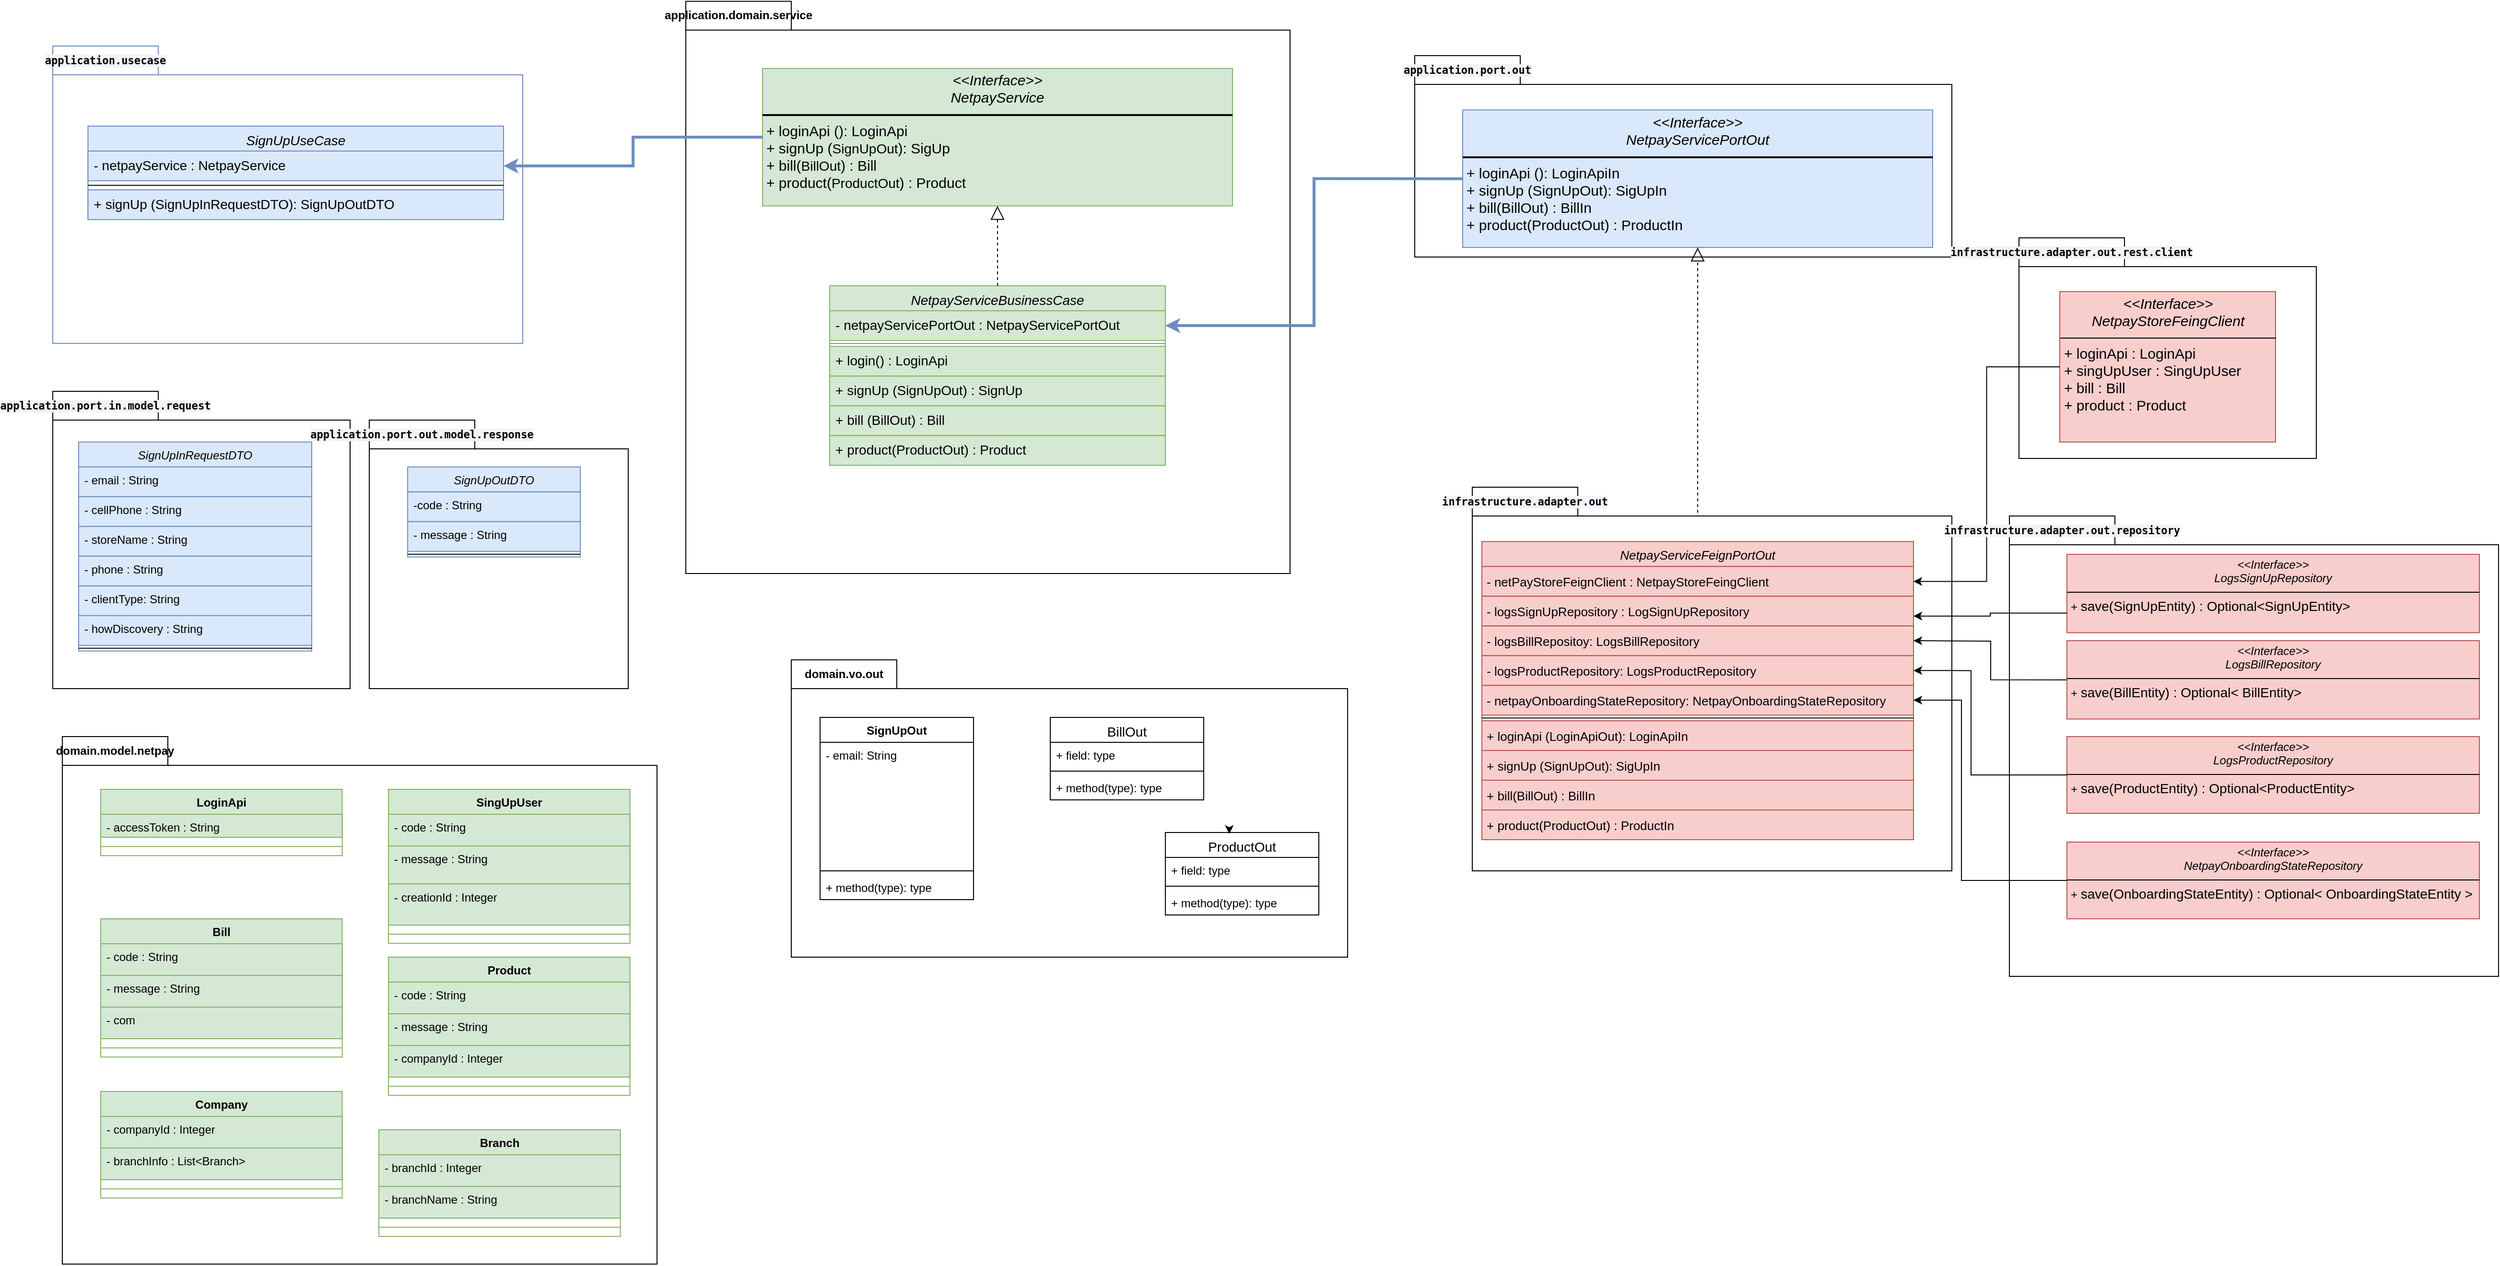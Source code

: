 <mxfile version="24.6.2" type="github">
  <diagram id="C5RBs43oDa-KdzZeNtuy" name="Page-1">
    <mxGraphModel dx="3447" dy="2120" grid="1" gridSize="10" guides="1" tooltips="1" connect="1" arrows="1" fold="1" page="1" pageScale="1" pageWidth="827" pageHeight="1169" math="0" shadow="0">
      <root>
        <mxCell id="WIyWlLk6GJQsqaUBKTNV-0" />
        <mxCell id="WIyWlLk6GJQsqaUBKTNV-1" parent="WIyWlLk6GJQsqaUBKTNV-0" />
        <mxCell id="ba8RARe4d2X0Svd5oxOF-11" value="&lt;div style=&quot;background-color:#f2f3f7;color:#262626&quot;&gt;&lt;pre style=&quot;font-family:&#39;JetBrains Mono&#39;,monospace;font-size:8.3pt;&quot;&gt;&lt;span style=&quot;color:#000000;&quot;&gt;application.usecase&lt;/span&gt;&lt;/pre&gt;&lt;/div&gt;" style="shape=folder;fontStyle=1;tabWidth=110;tabHeight=30;tabPosition=left;html=1;boundedLbl=1;labelInHeader=1;container=1;collapsible=0;whiteSpace=wrap;fillColor=default;strokeColor=#6c8ebf;" parent="WIyWlLk6GJQsqaUBKTNV-1" vertex="1">
          <mxGeometry x="-980" y="-30" width="490" height="310" as="geometry" />
        </mxCell>
        <mxCell id="zkfFHV4jXpPFQw0GAbJ--0" value="SignUpUseCase" style="swimlane;fontStyle=2;align=center;verticalAlign=top;childLayout=stackLayout;horizontal=1;startSize=26;horizontalStack=0;resizeParent=1;resizeLast=0;collapsible=1;marginBottom=0;rounded=0;shadow=0;strokeWidth=1;fontSize=14;fillColor=#dae8fc;strokeColor=#6c8ebf;" parent="ba8RARe4d2X0Svd5oxOF-11" vertex="1">
          <mxGeometry x="36.75" y="83.46" width="433.25" height="97.538" as="geometry">
            <mxRectangle x="230" y="140" width="160" height="26" as="alternateBounds" />
          </mxGeometry>
        </mxCell>
        <mxCell id="zkfFHV4jXpPFQw0GAbJ--1" value="- netpayService : NetpayService" style="text;align=left;verticalAlign=top;spacingLeft=4;spacingRight=4;overflow=hidden;rotatable=0;points=[[0,0.5],[1,0.5]];portConstraint=eastwest;fillColor=#dae8fc;fontSize=14;strokeColor=#6c8ebf;" parent="zkfFHV4jXpPFQw0GAbJ--0" vertex="1">
          <mxGeometry y="26" width="433.25" height="31" as="geometry" />
        </mxCell>
        <mxCell id="zkfFHV4jXpPFQw0GAbJ--4" value="" style="line;html=1;strokeWidth=1;align=left;verticalAlign=middle;spacingTop=-1;spacingLeft=3;spacingRight=3;rotatable=0;labelPosition=right;points=[];portConstraint=eastwest;" parent="zkfFHV4jXpPFQw0GAbJ--0" vertex="1">
          <mxGeometry y="57" width="433.25" height="9.538" as="geometry" />
        </mxCell>
        <mxCell id="zkfFHV4jXpPFQw0GAbJ--5" value="+ signUp (SignUpInRequestDTO): SignUpOutDTO" style="text;align=left;verticalAlign=top;spacingLeft=4;spacingRight=4;overflow=hidden;rotatable=0;points=[[0,0.5],[1,0.5]];portConstraint=eastwest;fillColor=#dae8fc;fontSize=14;strokeColor=#6c8ebf;" parent="zkfFHV4jXpPFQw0GAbJ--0" vertex="1">
          <mxGeometry y="66.538" width="433.25" height="31" as="geometry" />
        </mxCell>
        <mxCell id="ba8RARe4d2X0Svd5oxOF-14" value="&lt;div style=&quot;background-color: rgb(242, 243, 247); color: rgb(38, 38, 38);&quot;&gt;&lt;pre style=&quot;font-family:&#39;JetBrains Mono&#39;,monospace;font-size:8.3pt;&quot;&gt;&lt;span style=&quot;color:#000000;&quot;&gt;application.port.out&lt;/span&gt;&lt;/pre&gt;&lt;/div&gt;" style="shape=folder;fontStyle=1;tabWidth=110;tabHeight=30;tabPosition=left;html=1;boundedLbl=1;labelInHeader=1;container=1;collapsible=0;recursiveResize=0;whiteSpace=wrap;fillColor=default;" parent="WIyWlLk6GJQsqaUBKTNV-1" vertex="1">
          <mxGeometry x="440" y="-20" width="560" height="210" as="geometry" />
        </mxCell>
        <mxCell id="ba8RARe4d2X0Svd5oxOF-8" value="&lt;p style=&quot;margin: 4px 0px 0px; text-align: center; font-size: 15px;&quot;&gt;&lt;i style=&quot;font-size: 15px;&quot;&gt;&amp;lt;&amp;lt;Interface&amp;gt;&amp;gt;&lt;/i&gt;&lt;br style=&quot;font-size: 15px;&quot;&gt;&lt;span style=&quot;font-style: italic; text-wrap: nowrap; font-size: 15px;&quot;&gt;NetpayServicePortOut&lt;/span&gt;&lt;br style=&quot;font-size: 15px;&quot;&gt;&lt;/p&gt;&lt;hr style=&quot;border-style: solid; font-size: 15px;&quot;&gt;&lt;p style=&quot;margin: 0px 0px 0px 4px; font-size: 15px;&quot;&gt;&lt;/p&gt;&lt;p style=&quot;margin: 0px 0px 0px 4px; font-size: 15px;&quot;&gt;+ loginApi (): LoginApiIn&lt;/p&gt;&lt;p style=&quot;margin: 0px 0px 0px 4px; font-size: 15px;&quot;&gt;+ signUp (SignUpOut): SigUpIn&lt;/p&gt;&lt;p style=&quot;margin: 0px 0px 0px 4px; font-size: 15px;&quot;&gt;+ bill(BillOut) : BillIn&lt;/p&gt;&lt;p style=&quot;margin: 0px 0px 0px 4px; font-size: 15px;&quot;&gt;+ product(ProductOut) : ProductIn&lt;/p&gt;" style="verticalAlign=top;align=left;overflow=fill;html=1;whiteSpace=wrap;fontSize=15;fillColor=#dae8fc;strokeColor=#6c8ebf;" parent="ba8RARe4d2X0Svd5oxOF-14" vertex="1">
          <mxGeometry x="50" y="56.65" width="490" height="143.35" as="geometry" />
        </mxCell>
        <mxCell id="ba8RARe4d2X0Svd5oxOF-16" value="&lt;div style=&quot;background-color: rgb(242, 243, 247); color: rgb(38, 38, 38);&quot;&gt;&lt;pre style=&quot;font-family:&#39;JetBrains Mono&#39;,monospace;font-size:8.3pt;&quot;&gt;&lt;div&gt;&lt;pre style=&quot;font-family:&#39;JetBrains Mono&#39;,monospace;font-size:8.3pt;&quot;&gt;&lt;span style=&quot;color:#000000;&quot;&gt;infrastructure.adapter.out.rest.client&lt;/span&gt;&lt;/pre&gt;&lt;/div&gt;&lt;/pre&gt;&lt;/div&gt;" style="shape=folder;fontStyle=1;tabWidth=110;tabHeight=30;tabPosition=left;html=1;boundedLbl=1;labelInHeader=1;container=1;collapsible=0;recursiveResize=0;whiteSpace=wrap;fillColor=default;" parent="WIyWlLk6GJQsqaUBKTNV-1" vertex="1">
          <mxGeometry x="1070" y="170" width="310" height="230" as="geometry" />
        </mxCell>
        <mxCell id="ba8RARe4d2X0Svd5oxOF-17" value="&lt;p style=&quot;margin: 4px 0px 0px; text-align: center; font-size: 15px;&quot;&gt;&lt;font style=&quot;font-size: 15px;&quot;&gt;&lt;i style=&quot;&quot;&gt;&amp;lt;&amp;lt;Interface&amp;gt;&amp;gt;&lt;/i&gt;&lt;br&gt;&lt;span style=&quot;font-style: italic; text-wrap: nowrap;&quot;&gt;NetpayStoreFeingClient&lt;/span&gt;&lt;br&gt;&lt;/font&gt;&lt;/p&gt;&lt;hr size=&quot;1&quot; style=&quot;border-style: solid; font-size: 15px;&quot;&gt;&lt;p style=&quot;margin: 0px 0px 0px 4px; font-size: 15px;&quot;&gt;&lt;/p&gt;&lt;p style=&quot;margin: 0px 0px 0px 4px; font-size: 15px;&quot;&gt;&lt;font style=&quot;font-size: 15px;&quot;&gt;+ loginApi : LoginApi&lt;/font&gt;&lt;/p&gt;&lt;p style=&quot;margin: 0px 0px 0px 4px; font-size: 15px;&quot;&gt;&lt;font style=&quot;font-size: 15px;&quot;&gt;+ singUpUser : SingUpUser&lt;/font&gt;&lt;/p&gt;&lt;p style=&quot;margin: 0px 0px 0px 4px; font-size: 15px;&quot;&gt;&lt;font style=&quot;font-size: 15px;&quot;&gt;+ bill : Bill&lt;/font&gt;&lt;/p&gt;&lt;p style=&quot;margin: 0px 0px 0px 4px; font-size: 15px;&quot;&gt;&lt;font style=&quot;font-size: 15px;&quot;&gt;+ product : Product&lt;/font&gt;&lt;/p&gt;" style="verticalAlign=top;align=left;overflow=fill;html=1;whiteSpace=wrap;fillColor=#f8cecc;strokeColor=#b85450;" parent="ba8RARe4d2X0Svd5oxOF-16" vertex="1">
          <mxGeometry x="42.5" y="56.05" width="225" height="156.85" as="geometry" />
        </mxCell>
        <mxCell id="ba8RARe4d2X0Svd5oxOF-18" value="" style="endArrow=block;dashed=1;endFill=0;endSize=12;html=1;rounded=0;" parent="WIyWlLk6GJQsqaUBKTNV-1" source="ba8RARe4d2X0Svd5oxOF-82" target="ba8RARe4d2X0Svd5oxOF-8" edge="1">
          <mxGeometry width="160" relative="1" as="geometry">
            <mxPoint x="-280" y="300" as="sourcePoint" />
            <mxPoint x="-120" y="300" as="targetPoint" />
          </mxGeometry>
        </mxCell>
        <mxCell id="ba8RARe4d2X0Svd5oxOF-20" value="domain.model.netpay" style="shape=folder;fontStyle=1;tabWidth=110;tabHeight=30;tabPosition=left;html=1;boundedLbl=1;labelInHeader=1;container=1;collapsible=0;whiteSpace=wrap;fillColor=default;" parent="WIyWlLk6GJQsqaUBKTNV-1" vertex="1">
          <mxGeometry x="-970" y="690" width="620" height="550.003" as="geometry" />
        </mxCell>
        <mxCell id="ba8RARe4d2X0Svd5oxOF-21" value="" style="html=1;strokeColor=none;resizeWidth=1;resizeHeight=1;fillColor=none;part=1;connectable=0;allowArrows=0;deletable=0;whiteSpace=wrap;" parent="ba8RARe4d2X0Svd5oxOF-20" vertex="1">
          <mxGeometry width="620.0" height="385" relative="1" as="geometry">
            <mxPoint y="30" as="offset" />
          </mxGeometry>
        </mxCell>
        <mxCell id="ba8RARe4d2X0Svd5oxOF-22" value="LoginApi" style="swimlane;fontStyle=1;align=center;verticalAlign=top;childLayout=stackLayout;horizontal=1;startSize=26;horizontalStack=0;resizeParent=1;resizeParentMax=0;resizeLast=0;collapsible=1;marginBottom=0;whiteSpace=wrap;html=1;fillColor=#d5e8d4;strokeColor=#82b366;" parent="ba8RARe4d2X0Svd5oxOF-20" vertex="1">
          <mxGeometry x="39.998" y="55.002" width="251.78" height="69.13" as="geometry" />
        </mxCell>
        <mxCell id="ba8RARe4d2X0Svd5oxOF-23" value="- accessToken : String" style="text;strokeColor=#82b366;fillColor=#d5e8d4;align=left;verticalAlign=top;spacingLeft=4;spacingRight=4;overflow=hidden;rotatable=0;points=[[0,0.5],[1,0.5]];portConstraint=eastwest;whiteSpace=wrap;html=1;" parent="ba8RARe4d2X0Svd5oxOF-22" vertex="1">
          <mxGeometry y="26" width="251.78" height="24" as="geometry" />
        </mxCell>
        <mxCell id="ba8RARe4d2X0Svd5oxOF-24" value="" style="line;strokeWidth=1;fillColor=none;align=left;verticalAlign=middle;spacingTop=-1;spacingLeft=3;spacingRight=3;rotatable=0;labelPosition=right;points=[];portConstraint=eastwest;strokeColor=inherit;" parent="ba8RARe4d2X0Svd5oxOF-22" vertex="1">
          <mxGeometry y="50" width="251.78" height="19.13" as="geometry" />
        </mxCell>
        <mxCell id="ba8RARe4d2X0Svd5oxOF-28" value="SingUpUser" style="swimlane;fontStyle=1;align=center;verticalAlign=top;childLayout=stackLayout;horizontal=1;startSize=26;horizontalStack=0;resizeParent=1;resizeParentMax=0;resizeLast=0;collapsible=1;marginBottom=0;whiteSpace=wrap;html=1;fillColor=#d5e8d4;strokeColor=#82b366;" parent="ba8RARe4d2X0Svd5oxOF-20" vertex="1">
          <mxGeometry x="339.997" y="54.995" width="251.773" height="160.63" as="geometry" />
        </mxCell>
        <mxCell id="ba8RARe4d2X0Svd5oxOF-29" value="- code : String" style="text;strokeColor=#82b366;fillColor=#d5e8d4;align=left;verticalAlign=top;spacingLeft=4;spacingRight=4;overflow=hidden;rotatable=0;points=[[0,0.5],[1,0.5]];portConstraint=eastwest;whiteSpace=wrap;html=1;" parent="ba8RARe4d2X0Svd5oxOF-28" vertex="1">
          <mxGeometry y="26" width="251.773" height="33.0" as="geometry" />
        </mxCell>
        <mxCell id="ba8RARe4d2X0Svd5oxOF-32" value="- message : String" style="text;strokeColor=#82b366;fillColor=#d5e8d4;align=left;verticalAlign=top;spacingLeft=4;spacingRight=4;overflow=hidden;rotatable=0;points=[[0,0.5],[1,0.5]];portConstraint=eastwest;whiteSpace=wrap;html=1;" parent="ba8RARe4d2X0Svd5oxOF-28" vertex="1">
          <mxGeometry y="59.0" width="251.773" height="39.572" as="geometry" />
        </mxCell>
        <mxCell id="ba8RARe4d2X0Svd5oxOF-31" value="- creationId : Integer" style="text;strokeColor=#82b366;fillColor=#d5e8d4;align=left;verticalAlign=top;spacingLeft=4;spacingRight=4;overflow=hidden;rotatable=0;points=[[0,0.5],[1,0.5]];portConstraint=eastwest;whiteSpace=wrap;html=1;" parent="ba8RARe4d2X0Svd5oxOF-28" vertex="1">
          <mxGeometry y="98.572" width="251.773" height="42.927" as="geometry" />
        </mxCell>
        <mxCell id="ba8RARe4d2X0Svd5oxOF-30" value="" style="line;strokeWidth=1;fillColor=none;align=left;verticalAlign=middle;spacingTop=-1;spacingLeft=3;spacingRight=3;rotatable=0;labelPosition=right;points=[];portConstraint=eastwest;strokeColor=inherit;" parent="ba8RARe4d2X0Svd5oxOF-28" vertex="1">
          <mxGeometry y="141.5" width="251.773" height="19.13" as="geometry" />
        </mxCell>
        <mxCell id="ba8RARe4d2X0Svd5oxOF-33" value="Bill" style="swimlane;fontStyle=1;align=center;verticalAlign=top;childLayout=stackLayout;horizontal=1;startSize=26;horizontalStack=0;resizeParent=1;resizeParentMax=0;resizeLast=0;collapsible=1;marginBottom=0;whiteSpace=wrap;html=1;fillColor=#d5e8d4;strokeColor=#82b366;" parent="ba8RARe4d2X0Svd5oxOF-20" vertex="1">
          <mxGeometry x="39.998" y="190.003" width="251.773" height="144.13" as="geometry" />
        </mxCell>
        <mxCell id="ba8RARe4d2X0Svd5oxOF-34" value="- code : String" style="text;strokeColor=#82b366;fillColor=#d5e8d4;align=left;verticalAlign=top;spacingLeft=4;spacingRight=4;overflow=hidden;rotatable=0;points=[[0,0.5],[1,0.5]];portConstraint=eastwest;whiteSpace=wrap;html=1;" parent="ba8RARe4d2X0Svd5oxOF-33" vertex="1">
          <mxGeometry y="26" width="251.773" height="33.0" as="geometry" />
        </mxCell>
        <mxCell id="ba8RARe4d2X0Svd5oxOF-36" value="- message : String" style="text;strokeColor=#82b366;fillColor=#d5e8d4;align=left;verticalAlign=top;spacingLeft=4;spacingRight=4;overflow=hidden;rotatable=0;points=[[0,0.5],[1,0.5]];portConstraint=eastwest;whiteSpace=wrap;html=1;" parent="ba8RARe4d2X0Svd5oxOF-33" vertex="1">
          <mxGeometry y="59.0" width="251.773" height="33.0" as="geometry" />
        </mxCell>
        <mxCell id="ba8RARe4d2X0Svd5oxOF-37" value="- com" style="text;strokeColor=#82b366;fillColor=#d5e8d4;align=left;verticalAlign=top;spacingLeft=4;spacingRight=4;overflow=hidden;rotatable=0;points=[[0,0.5],[1,0.5]];portConstraint=eastwest;whiteSpace=wrap;html=1;" parent="ba8RARe4d2X0Svd5oxOF-33" vertex="1">
          <mxGeometry y="92.0" width="251.773" height="33.0" as="geometry" />
        </mxCell>
        <mxCell id="ba8RARe4d2X0Svd5oxOF-35" value="" style="line;strokeWidth=1;fillColor=none;align=left;verticalAlign=middle;spacingTop=-1;spacingLeft=3;spacingRight=3;rotatable=0;labelPosition=right;points=[];portConstraint=eastwest;strokeColor=inherit;" parent="ba8RARe4d2X0Svd5oxOF-33" vertex="1">
          <mxGeometry y="125.0" width="251.773" height="19.13" as="geometry" />
        </mxCell>
        <mxCell id="ba8RARe4d2X0Svd5oxOF-42" value="Product" style="swimlane;fontStyle=1;align=center;verticalAlign=top;childLayout=stackLayout;horizontal=1;startSize=26;horizontalStack=0;resizeParent=1;resizeParentMax=0;resizeLast=0;collapsible=1;marginBottom=0;whiteSpace=wrap;html=1;fillColor=#d5e8d4;strokeColor=#82b366;" parent="ba8RARe4d2X0Svd5oxOF-20" vertex="1">
          <mxGeometry x="339.998" y="230.003" width="251.773" height="144.13" as="geometry" />
        </mxCell>
        <mxCell id="ba8RARe4d2X0Svd5oxOF-43" value="- code : String" style="text;strokeColor=#82b366;fillColor=#d5e8d4;align=left;verticalAlign=top;spacingLeft=4;spacingRight=4;overflow=hidden;rotatable=0;points=[[0,0.5],[1,0.5]];portConstraint=eastwest;whiteSpace=wrap;html=1;" parent="ba8RARe4d2X0Svd5oxOF-42" vertex="1">
          <mxGeometry y="26" width="251.773" height="33.0" as="geometry" />
        </mxCell>
        <mxCell id="ba8RARe4d2X0Svd5oxOF-44" value="- message : String" style="text;strokeColor=#82b366;fillColor=#d5e8d4;align=left;verticalAlign=top;spacingLeft=4;spacingRight=4;overflow=hidden;rotatable=0;points=[[0,0.5],[1,0.5]];portConstraint=eastwest;whiteSpace=wrap;html=1;" parent="ba8RARe4d2X0Svd5oxOF-42" vertex="1">
          <mxGeometry y="59.0" width="251.773" height="33.0" as="geometry" />
        </mxCell>
        <mxCell id="ba8RARe4d2X0Svd5oxOF-45" value="- companyId : Integer" style="text;strokeColor=#82b366;fillColor=#d5e8d4;align=left;verticalAlign=top;spacingLeft=4;spacingRight=4;overflow=hidden;rotatable=0;points=[[0,0.5],[1,0.5]];portConstraint=eastwest;whiteSpace=wrap;html=1;" parent="ba8RARe4d2X0Svd5oxOF-42" vertex="1">
          <mxGeometry y="92.0" width="251.773" height="33.0" as="geometry" />
        </mxCell>
        <mxCell id="ba8RARe4d2X0Svd5oxOF-46" value="" style="line;strokeWidth=1;fillColor=none;align=left;verticalAlign=middle;spacingTop=-1;spacingLeft=3;spacingRight=3;rotatable=0;labelPosition=right;points=[];portConstraint=eastwest;strokeColor=inherit;" parent="ba8RARe4d2X0Svd5oxOF-42" vertex="1">
          <mxGeometry y="125.0" width="251.773" height="19.13" as="geometry" />
        </mxCell>
        <mxCell id="ba8RARe4d2X0Svd5oxOF-47" value="Company" style="swimlane;fontStyle=1;align=center;verticalAlign=top;childLayout=stackLayout;horizontal=1;startSize=26;horizontalStack=0;resizeParent=1;resizeParentMax=0;resizeLast=0;collapsible=1;marginBottom=0;whiteSpace=wrap;html=1;fillColor=#d5e8d4;strokeColor=#82b366;" parent="ba8RARe4d2X0Svd5oxOF-20" vertex="1">
          <mxGeometry x="39.998" y="370.003" width="251.773" height="111.13" as="geometry" />
        </mxCell>
        <mxCell id="ba8RARe4d2X0Svd5oxOF-48" value="- companyId : Integer" style="text;strokeColor=#82b366;fillColor=#d5e8d4;align=left;verticalAlign=top;spacingLeft=4;spacingRight=4;overflow=hidden;rotatable=0;points=[[0,0.5],[1,0.5]];portConstraint=eastwest;whiteSpace=wrap;html=1;" parent="ba8RARe4d2X0Svd5oxOF-47" vertex="1">
          <mxGeometry y="26" width="251.773" height="33.0" as="geometry" />
        </mxCell>
        <mxCell id="ba8RARe4d2X0Svd5oxOF-49" value="- branchInfo : List&amp;lt;Branch&amp;gt;" style="text;strokeColor=#82b366;fillColor=#d5e8d4;align=left;verticalAlign=top;spacingLeft=4;spacingRight=4;overflow=hidden;rotatable=0;points=[[0,0.5],[1,0.5]];portConstraint=eastwest;whiteSpace=wrap;html=1;" parent="ba8RARe4d2X0Svd5oxOF-47" vertex="1">
          <mxGeometry y="59.0" width="251.773" height="33.0" as="geometry" />
        </mxCell>
        <mxCell id="ba8RARe4d2X0Svd5oxOF-51" value="" style="line;strokeWidth=1;fillColor=none;align=left;verticalAlign=middle;spacingTop=-1;spacingLeft=3;spacingRight=3;rotatable=0;labelPosition=right;points=[];portConstraint=eastwest;strokeColor=inherit;" parent="ba8RARe4d2X0Svd5oxOF-47" vertex="1">
          <mxGeometry y="92.0" width="251.773" height="19.13" as="geometry" />
        </mxCell>
        <mxCell id="ba8RARe4d2X0Svd5oxOF-52" value="Branch" style="swimlane;fontStyle=1;align=center;verticalAlign=top;childLayout=stackLayout;horizontal=1;startSize=26;horizontalStack=0;resizeParent=1;resizeParentMax=0;resizeLast=0;collapsible=1;marginBottom=0;whiteSpace=wrap;html=1;fillColor=#d5e8d4;strokeColor=#82b366;" parent="ba8RARe4d2X0Svd5oxOF-20" vertex="1">
          <mxGeometry x="329.998" y="410.003" width="251.773" height="111.13" as="geometry" />
        </mxCell>
        <mxCell id="ba8RARe4d2X0Svd5oxOF-53" value="- branchId : Integer" style="text;strokeColor=#82b366;fillColor=#d5e8d4;align=left;verticalAlign=top;spacingLeft=4;spacingRight=4;overflow=hidden;rotatable=0;points=[[0,0.5],[1,0.5]];portConstraint=eastwest;whiteSpace=wrap;html=1;" parent="ba8RARe4d2X0Svd5oxOF-52" vertex="1">
          <mxGeometry y="26" width="251.773" height="33.0" as="geometry" />
        </mxCell>
        <mxCell id="ba8RARe4d2X0Svd5oxOF-54" value="- branchName : String" style="text;strokeColor=#82b366;fillColor=#d5e8d4;align=left;verticalAlign=top;spacingLeft=4;spacingRight=4;overflow=hidden;rotatable=0;points=[[0,0.5],[1,0.5]];portConstraint=eastwest;whiteSpace=wrap;html=1;" parent="ba8RARe4d2X0Svd5oxOF-52" vertex="1">
          <mxGeometry y="59.0" width="251.773" height="33.0" as="geometry" />
        </mxCell>
        <mxCell id="ba8RARe4d2X0Svd5oxOF-55" value="" style="line;strokeWidth=1;fillColor=none;align=left;verticalAlign=middle;spacingTop=-1;spacingLeft=3;spacingRight=3;rotatable=0;labelPosition=right;points=[];portConstraint=eastwest;strokeColor=inherit;" parent="ba8RARe4d2X0Svd5oxOF-52" vertex="1">
          <mxGeometry y="92.0" width="251.773" height="19.13" as="geometry" />
        </mxCell>
        <mxCell id="ba8RARe4d2X0Svd5oxOF-56" value="&lt;div style=&quot;background-color:#f2f3f7;color:#262626&quot;&gt;&lt;pre style=&quot;font-family:&#39;JetBrains Mono&#39;,monospace;font-size:8.3pt;&quot;&gt;&lt;span style=&quot;color:#000000;&quot;&gt;application.port.in.model.request&lt;/span&gt;&lt;/pre&gt;&lt;/div&gt;" style="shape=folder;fontStyle=1;tabWidth=110;tabHeight=30;tabPosition=left;html=1;boundedLbl=1;labelInHeader=1;container=1;collapsible=0;recursiveResize=0;whiteSpace=wrap;fillColor=default;" parent="WIyWlLk6GJQsqaUBKTNV-1" vertex="1">
          <mxGeometry x="-980" y="330" width="310" height="310" as="geometry" />
        </mxCell>
        <mxCell id="ba8RARe4d2X0Svd5oxOF-58" value="SignUpInRequestDTO" style="swimlane;fontStyle=2;align=center;verticalAlign=top;childLayout=stackLayout;horizontal=1;startSize=26;horizontalStack=0;resizeParent=1;resizeLast=0;collapsible=1;marginBottom=0;rounded=0;shadow=0;strokeWidth=1;fillColor=#dae8fc;strokeColor=#6c8ebf;" parent="ba8RARe4d2X0Svd5oxOF-56" vertex="1">
          <mxGeometry x="27" y="52.9" width="243" height="217.846" as="geometry">
            <mxRectangle x="230" y="140" width="160" height="26" as="alternateBounds" />
          </mxGeometry>
        </mxCell>
        <mxCell id="ba8RARe4d2X0Svd5oxOF-59" value="- email : String" style="text;align=left;verticalAlign=top;spacingLeft=4;spacingRight=4;overflow=hidden;rotatable=0;points=[[0,0.5],[1,0.5]];portConstraint=eastwest;fillColor=#dae8fc;strokeColor=#6c8ebf;" parent="ba8RARe4d2X0Svd5oxOF-58" vertex="1">
          <mxGeometry y="26" width="243" height="31" as="geometry" />
        </mxCell>
        <mxCell id="ba8RARe4d2X0Svd5oxOF-69" value="- cellPhone : String" style="text;align=left;verticalAlign=top;spacingLeft=4;spacingRight=4;overflow=hidden;rotatable=0;points=[[0,0.5],[1,0.5]];portConstraint=eastwest;fillColor=#dae8fc;strokeColor=#6c8ebf;" parent="ba8RARe4d2X0Svd5oxOF-58" vertex="1">
          <mxGeometry y="57" width="243" height="31" as="geometry" />
        </mxCell>
        <mxCell id="ba8RARe4d2X0Svd5oxOF-68" value="- storeName : String" style="text;align=left;verticalAlign=top;spacingLeft=4;spacingRight=4;overflow=hidden;rotatable=0;points=[[0,0.5],[1,0.5]];portConstraint=eastwest;fillColor=#dae8fc;strokeColor=#6c8ebf;" parent="ba8RARe4d2X0Svd5oxOF-58" vertex="1">
          <mxGeometry y="88" width="243" height="31" as="geometry" />
        </mxCell>
        <mxCell id="ba8RARe4d2X0Svd5oxOF-67" value="- phone : String" style="text;align=left;verticalAlign=top;spacingLeft=4;spacingRight=4;overflow=hidden;rotatable=0;points=[[0,0.5],[1,0.5]];portConstraint=eastwest;fillColor=#dae8fc;strokeColor=#6c8ebf;" parent="ba8RARe4d2X0Svd5oxOF-58" vertex="1">
          <mxGeometry y="119" width="243" height="31" as="geometry" />
        </mxCell>
        <mxCell id="ba8RARe4d2X0Svd5oxOF-66" value="- clientType: String" style="text;align=left;verticalAlign=top;spacingLeft=4;spacingRight=4;overflow=hidden;rotatable=0;points=[[0,0.5],[1,0.5]];portConstraint=eastwest;fillColor=#dae8fc;strokeColor=#6c8ebf;" parent="ba8RARe4d2X0Svd5oxOF-58" vertex="1">
          <mxGeometry y="150" width="243" height="31" as="geometry" />
        </mxCell>
        <mxCell id="ba8RARe4d2X0Svd5oxOF-65" value="- howDiscovery : String" style="text;align=left;verticalAlign=top;spacingLeft=4;spacingRight=4;overflow=hidden;rotatable=0;points=[[0,0.5],[1,0.5]];portConstraint=eastwest;fillColor=#dae8fc;strokeColor=#6c8ebf;" parent="ba8RARe4d2X0Svd5oxOF-58" vertex="1">
          <mxGeometry y="181" width="243" height="31" as="geometry" />
        </mxCell>
        <mxCell id="ba8RARe4d2X0Svd5oxOF-60" value="" style="line;html=1;strokeWidth=1;align=left;verticalAlign=middle;spacingTop=-1;spacingLeft=3;spacingRight=3;rotatable=0;labelPosition=right;points=[];portConstraint=eastwest;" parent="ba8RARe4d2X0Svd5oxOF-58" vertex="1">
          <mxGeometry y="212" width="243" height="5.846" as="geometry" />
        </mxCell>
        <mxCell id="ba8RARe4d2X0Svd5oxOF-70" value="&lt;div style=&quot;background-color:#f2f3f7;color:#262626&quot;&gt;&lt;pre style=&quot;font-family:&#39;JetBrains Mono&#39;,monospace;font-size:8.3pt;&quot;&gt;&lt;span style=&quot;color:#000000;&quot;&gt;application.port.out.model.response&lt;/span&gt;&lt;/pre&gt;&lt;/div&gt;" style="shape=folder;fontStyle=1;tabWidth=110;tabHeight=30;tabPosition=left;html=1;boundedLbl=1;labelInHeader=1;container=1;collapsible=0;recursiveResize=0;whiteSpace=wrap;fillColor=default;" parent="WIyWlLk6GJQsqaUBKTNV-1" vertex="1">
          <mxGeometry x="-650" y="360" width="270" height="280" as="geometry" />
        </mxCell>
        <mxCell id="ba8RARe4d2X0Svd5oxOF-72" value="SignUpOutDTO" style="swimlane;fontStyle=2;align=center;verticalAlign=top;childLayout=stackLayout;horizontal=1;startSize=26;horizontalStack=0;resizeParent=1;resizeLast=0;collapsible=1;marginBottom=0;rounded=0;shadow=0;strokeWidth=1;fillColor=#dae8fc;strokeColor=#6c8ebf;" parent="ba8RARe4d2X0Svd5oxOF-70" vertex="1">
          <mxGeometry x="40" y="48.9" width="180" height="93.846" as="geometry">
            <mxRectangle x="230" y="140" width="160" height="26" as="alternateBounds" />
          </mxGeometry>
        </mxCell>
        <mxCell id="ba8RARe4d2X0Svd5oxOF-73" value="-code : String" style="text;align=left;verticalAlign=top;spacingLeft=4;spacingRight=4;overflow=hidden;rotatable=0;points=[[0,0.5],[1,0.5]];portConstraint=eastwest;fillColor=#dae8fc;strokeColor=#6c8ebf;" parent="ba8RARe4d2X0Svd5oxOF-72" vertex="1">
          <mxGeometry y="26" width="180" height="31" as="geometry" />
        </mxCell>
        <mxCell id="ba8RARe4d2X0Svd5oxOF-74" value="- message : String" style="text;align=left;verticalAlign=top;spacingLeft=4;spacingRight=4;overflow=hidden;rotatable=0;points=[[0,0.5],[1,0.5]];portConstraint=eastwest;fillColor=#dae8fc;strokeColor=#6c8ebf;" parent="ba8RARe4d2X0Svd5oxOF-72" vertex="1">
          <mxGeometry y="57" width="180" height="31" as="geometry" />
        </mxCell>
        <mxCell id="ba8RARe4d2X0Svd5oxOF-79" value="" style="line;html=1;strokeWidth=1;align=left;verticalAlign=middle;spacingTop=-1;spacingLeft=3;spacingRight=3;rotatable=0;labelPosition=right;points=[];portConstraint=eastwest;" parent="ba8RARe4d2X0Svd5oxOF-72" vertex="1">
          <mxGeometry y="88" width="180" height="5.846" as="geometry" />
        </mxCell>
        <mxCell id="ba8RARe4d2X0Svd5oxOF-80" value="&lt;div style=&quot;background-color: rgb(242, 243, 247); color: rgb(38, 38, 38);&quot;&gt;&lt;pre style=&quot;font-family:&#39;JetBrains Mono&#39;,monospace;font-size:8.3pt;&quot;&gt;&lt;div&gt;&lt;pre style=&quot;font-family:&#39;JetBrains Mono&#39;,monospace;font-size:8.3pt;&quot;&gt;&lt;span style=&quot;color:#000000;&quot;&gt;infrastructure.adapter.out&lt;/span&gt;&lt;/pre&gt;&lt;/div&gt;&lt;/pre&gt;&lt;/div&gt;" style="shape=folder;fontStyle=1;tabWidth=110;tabHeight=30;tabPosition=left;html=1;boundedLbl=1;labelInHeader=1;container=1;collapsible=0;recursiveResize=0;whiteSpace=wrap;fillColor=default;" parent="WIyWlLk6GJQsqaUBKTNV-1" vertex="1">
          <mxGeometry x="500" y="430" width="500" height="400" as="geometry" />
        </mxCell>
        <mxCell id="ba8RARe4d2X0Svd5oxOF-82" value="NetpayServiceFeignPortOut" style="swimlane;fontStyle=2;align=center;verticalAlign=top;childLayout=stackLayout;horizontal=1;startSize=26;horizontalStack=0;resizeParent=1;resizeLast=0;collapsible=1;marginBottom=0;rounded=0;shadow=0;strokeWidth=1;fillColor=#f8cecc;strokeColor=#b85450;fontSize=13;" parent="ba8RARe4d2X0Svd5oxOF-80" vertex="1">
          <mxGeometry x="10" y="56.65" width="450" height="310.846" as="geometry">
            <mxRectangle x="230" y="140" width="160" height="26" as="alternateBounds" />
          </mxGeometry>
        </mxCell>
        <mxCell id="ba8RARe4d2X0Svd5oxOF-83" value="- netPayStoreFeignClient : NetpayStoreFeingClient" style="text;align=left;verticalAlign=middle;spacingLeft=4;spacingRight=4;overflow=hidden;rotatable=0;points=[[0,0.5],[1,0.5]];portConstraint=eastwest;fillColor=#f8cecc;strokeColor=#b85450;fontSize=13;spacing=1;" parent="ba8RARe4d2X0Svd5oxOF-82" vertex="1">
          <mxGeometry y="26" width="450" height="31" as="geometry" />
        </mxCell>
        <mxCell id="zN9YW3GoCmLLLETE2AcB-34" value="- logsSignUpRepository : LogSignUpRepository" style="text;align=left;verticalAlign=middle;spacingLeft=4;spacingRight=4;overflow=hidden;rotatable=0;points=[[0,0.5],[1,0.5]];portConstraint=eastwest;fillColor=#f8cecc;strokeColor=#b85450;fontSize=13;spacing=1;" vertex="1" parent="ba8RARe4d2X0Svd5oxOF-82">
          <mxGeometry y="57" width="450" height="31" as="geometry" />
        </mxCell>
        <mxCell id="zN9YW3GoCmLLLETE2AcB-33" value="- logsBillRepositoy: LogsBillRepository" style="text;align=left;verticalAlign=middle;spacingLeft=4;spacingRight=4;overflow=hidden;rotatable=0;points=[[0,0.5],[1,0.5]];portConstraint=eastwest;fillColor=#f8cecc;strokeColor=#b85450;fontSize=13;spacing=1;" vertex="1" parent="ba8RARe4d2X0Svd5oxOF-82">
          <mxGeometry y="88" width="450" height="31" as="geometry" />
        </mxCell>
        <mxCell id="zN9YW3GoCmLLLETE2AcB-32" value="- logsProductRepository: LogsProductRepository" style="text;align=left;verticalAlign=middle;spacingLeft=4;spacingRight=4;overflow=hidden;rotatable=0;points=[[0,0.5],[1,0.5]];portConstraint=eastwest;fillColor=#f8cecc;strokeColor=#b85450;fontSize=13;spacing=1;spacingBottom=0;" vertex="1" parent="ba8RARe4d2X0Svd5oxOF-82">
          <mxGeometry y="119" width="450" height="31" as="geometry" />
        </mxCell>
        <mxCell id="zN9YW3GoCmLLLETE2AcB-36" value="- netpayOnboardingStateRepository: NetpayOnboardingStateRepository" style="text;align=left;verticalAlign=middle;spacingLeft=4;spacingRight=4;overflow=hidden;rotatable=0;points=[[0,0.5],[1,0.5]];portConstraint=eastwest;fillColor=#f8cecc;strokeColor=#b85450;fontSize=13;spacing=1;spacingBottom=0;" vertex="1" parent="ba8RARe4d2X0Svd5oxOF-82">
          <mxGeometry y="150" width="450" height="31" as="geometry" />
        </mxCell>
        <mxCell id="ba8RARe4d2X0Svd5oxOF-84" value="" style="line;html=1;strokeWidth=1;align=left;verticalAlign=middle;spacingTop=-1;spacingLeft=3;spacingRight=3;rotatable=0;labelPosition=right;points=[];portConstraint=eastwest;" parent="ba8RARe4d2X0Svd5oxOF-82" vertex="1">
          <mxGeometry y="181" width="450" height="5.846" as="geometry" />
        </mxCell>
        <mxCell id="ba8RARe4d2X0Svd5oxOF-85" value="+ loginApi (LoginApiOut): LoginApiIn" style="text;align=left;verticalAlign=middle;spacingLeft=4;spacingRight=4;overflow=hidden;rotatable=0;points=[[0,0.5],[1,0.5]];portConstraint=eastwest;fillColor=#f8cecc;strokeColor=#b85450;fontSize=13;spacing=1;" parent="ba8RARe4d2X0Svd5oxOF-82" vertex="1">
          <mxGeometry y="186.846" width="450" height="31" as="geometry" />
        </mxCell>
        <mxCell id="ba8RARe4d2X0Svd5oxOF-88" value="+ signUp (SignUpOut): SigUpIn" style="text;align=left;verticalAlign=middle;spacingLeft=4;spacingRight=4;overflow=hidden;rotatable=0;points=[[0,0.5],[1,0.5]];portConstraint=eastwest;fillColor=#f8cecc;strokeColor=#b85450;fontSize=13;spacing=1;" parent="ba8RARe4d2X0Svd5oxOF-82" vertex="1">
          <mxGeometry y="217.846" width="450" height="31" as="geometry" />
        </mxCell>
        <mxCell id="ba8RARe4d2X0Svd5oxOF-87" value="+ bill(BillOut) : BillIn" style="text;align=left;verticalAlign=middle;spacingLeft=4;spacingRight=4;overflow=hidden;rotatable=0;points=[[0,0.5],[1,0.5]];portConstraint=eastwest;fillColor=#f8cecc;strokeColor=#b85450;fontSize=13;spacing=1;" parent="ba8RARe4d2X0Svd5oxOF-82" vertex="1">
          <mxGeometry y="248.846" width="450" height="31" as="geometry" />
        </mxCell>
        <mxCell id="ba8RARe4d2X0Svd5oxOF-86" value="+ product(ProductOut) : ProductIn" style="text;align=left;verticalAlign=middle;spacingLeft=4;spacingRight=4;overflow=hidden;rotatable=0;points=[[0,0.5],[1,0.5]];portConstraint=eastwest;fillColor=#f8cecc;strokeColor=#b85450;fontSize=13;spacing=1;" parent="ba8RARe4d2X0Svd5oxOF-82" vertex="1">
          <mxGeometry y="279.846" width="450" height="31" as="geometry" />
        </mxCell>
        <mxCell id="ba8RARe4d2X0Svd5oxOF-89" style="edgeStyle=orthogonalEdgeStyle;rounded=0;orthogonalLoop=1;jettySize=auto;html=1;exitX=0;exitY=0.5;exitDx=0;exitDy=0;" parent="WIyWlLk6GJQsqaUBKTNV-1" source="ba8RARe4d2X0Svd5oxOF-17" target="ba8RARe4d2X0Svd5oxOF-83" edge="1">
          <mxGeometry relative="1" as="geometry" />
        </mxCell>
        <mxCell id="zN9YW3GoCmLLLETE2AcB-0" value="application.domain.service" style="shape=folder;fontStyle=1;tabWidth=110;tabHeight=30;tabPosition=left;html=1;boundedLbl=1;labelInHeader=1;container=1;collapsible=0;recursiveResize=0;whiteSpace=wrap;" vertex="1" parent="WIyWlLk6GJQsqaUBKTNV-1">
          <mxGeometry x="-320" y="-76.67" width="630" height="596.67" as="geometry" />
        </mxCell>
        <mxCell id="zN9YW3GoCmLLLETE2AcB-2" value="NetpayServiceBusinessCase" style="swimlane;fontStyle=2;align=center;verticalAlign=top;childLayout=stackLayout;horizontal=1;startSize=26;horizontalStack=0;resizeParent=1;resizeLast=0;collapsible=1;marginBottom=0;rounded=0;shadow=0;strokeWidth=1;fontSize=14;fillColor=#d5e8d4;strokeColor=#82b366;" vertex="1" parent="zN9YW3GoCmLLLETE2AcB-0">
          <mxGeometry x="150.04" y="296.67" width="349.96" height="187.154" as="geometry">
            <mxRectangle x="230" y="140" width="160" height="26" as="alternateBounds" />
          </mxGeometry>
        </mxCell>
        <mxCell id="zN9YW3GoCmLLLETE2AcB-3" value="- netpayServicePortOut : NetpayServicePortOut" style="text;align=left;verticalAlign=top;spacingLeft=4;spacingRight=4;overflow=hidden;rotatable=0;points=[[0,0.5],[1,0.5]];portConstraint=eastwest;fillColor=#d5e8d4;fontSize=14;strokeColor=#82b366;" vertex="1" parent="zN9YW3GoCmLLLETE2AcB-2">
          <mxGeometry y="26" width="349.96" height="31" as="geometry" />
        </mxCell>
        <mxCell id="zN9YW3GoCmLLLETE2AcB-4" value="" style="line;html=1;strokeWidth=1;align=left;verticalAlign=middle;spacingTop=-1;spacingLeft=3;spacingRight=3;rotatable=0;labelPosition=right;points=[];portConstraint=eastwest;fillColor=#dae8fc;strokeColor=#6c8ebf;" vertex="1" parent="zN9YW3GoCmLLLETE2AcB-2">
          <mxGeometry y="57" width="349.96" height="6.154" as="geometry" />
        </mxCell>
        <mxCell id="zN9YW3GoCmLLLETE2AcB-5" value="+ login() : LoginApi" style="text;align=left;verticalAlign=top;spacingLeft=4;spacingRight=4;overflow=hidden;rotatable=0;points=[[0,0.5],[1,0.5]];portConstraint=eastwest;fillColor=#d5e8d4;fontSize=14;strokeColor=#82b366;" vertex="1" parent="zN9YW3GoCmLLLETE2AcB-2">
          <mxGeometry y="63.154" width="349.96" height="31" as="geometry" />
        </mxCell>
        <mxCell id="zN9YW3GoCmLLLETE2AcB-6" value="+ signUp (SignUpOut) : SignUp" style="text;align=left;verticalAlign=top;spacingLeft=4;spacingRight=4;overflow=hidden;rotatable=0;points=[[0,0.5],[1,0.5]];portConstraint=eastwest;fillColor=#d5e8d4;fontSize=14;strokeColor=#82b366;" vertex="1" parent="zN9YW3GoCmLLLETE2AcB-2">
          <mxGeometry y="94.154" width="349.96" height="31" as="geometry" />
        </mxCell>
        <mxCell id="zN9YW3GoCmLLLETE2AcB-9" value="+ bill (BillOut) : Bill" style="text;align=left;verticalAlign=top;spacingLeft=4;spacingRight=4;overflow=hidden;rotatable=0;points=[[0,0.5],[1,0.5]];portConstraint=eastwest;fillColor=#d5e8d4;fontSize=14;strokeColor=#82b366;" vertex="1" parent="zN9YW3GoCmLLLETE2AcB-2">
          <mxGeometry y="125.154" width="349.96" height="31" as="geometry" />
        </mxCell>
        <mxCell id="zN9YW3GoCmLLLETE2AcB-8" value="+ product(ProductOut) : Product" style="text;align=left;verticalAlign=top;spacingLeft=4;spacingRight=4;overflow=hidden;rotatable=0;points=[[0,0.5],[1,0.5]];portConstraint=eastwest;fillColor=#d5e8d4;fontSize=14;strokeColor=#82b366;" vertex="1" parent="zN9YW3GoCmLLLETE2AcB-2">
          <mxGeometry y="156.154" width="349.96" height="31" as="geometry" />
        </mxCell>
        <mxCell id="zN9YW3GoCmLLLETE2AcB-22" value="&lt;p style=&quot;margin: 4px 0px 0px; text-align: center; font-size: 15px;&quot;&gt;&lt;i style=&quot;font-size: 15px;&quot;&gt;&amp;lt;&amp;lt;Interface&amp;gt;&amp;gt;&lt;/i&gt;&lt;br style=&quot;font-size: 15px;&quot;&gt;&lt;span style=&quot;font-style: italic; text-wrap: nowrap; font-size: 15px;&quot;&gt;NetpayService&lt;/span&gt;&lt;br style=&quot;font-size: 15px;&quot;&gt;&lt;/p&gt;&lt;hr style=&quot;border-style: solid; font-size: 15px;&quot;&gt;&lt;p style=&quot;margin: 0px 0px 0px 4px; font-size: 15px;&quot;&gt;&lt;/p&gt;&lt;p style=&quot;margin: 0px 0px 0px 4px; font-size: 15px;&quot;&gt;+ loginApi (): LoginApi&amp;nbsp;&lt;/p&gt;&lt;p style=&quot;margin: 0px 0px 0px 4px; font-size: 15px;&quot;&gt;+ signUp (&lt;span style=&quot;font-size: 14px; text-wrap: nowrap;&quot;&gt;SignUpOut&lt;/span&gt;): SigUp&lt;/p&gt;&lt;p style=&quot;margin: 0px 0px 0px 4px; font-size: 15px;&quot;&gt;+ bill(&lt;span style=&quot;font-size: 14px; text-wrap: nowrap;&quot;&gt;BillOut&lt;/span&gt;) : Bill&lt;/p&gt;&lt;p style=&quot;margin: 0px 0px 0px 4px; font-size: 15px;&quot;&gt;+ product(&lt;span style=&quot;font-size: 14px; text-wrap: nowrap;&quot;&gt;ProductOut&lt;/span&gt;) : Product&lt;/p&gt;" style="verticalAlign=top;align=left;overflow=fill;html=1;whiteSpace=wrap;fontSize=15;fillColor=#d5e8d4;strokeColor=#82b366;" vertex="1" parent="zN9YW3GoCmLLLETE2AcB-0">
          <mxGeometry x="80" y="70.0" width="490" height="143.35" as="geometry" />
        </mxCell>
        <mxCell id="zN9YW3GoCmLLLETE2AcB-24" value="" style="endArrow=block;dashed=1;endFill=0;endSize=12;html=1;rounded=0;exitX=0.5;exitY=0;exitDx=0;exitDy=0;entryX=0.5;entryY=1;entryDx=0;entryDy=0;" edge="1" parent="zN9YW3GoCmLLLETE2AcB-0" source="zN9YW3GoCmLLLETE2AcB-2" target="zN9YW3GoCmLLLETE2AcB-22">
          <mxGeometry width="160" relative="1" as="geometry">
            <mxPoint x="520" y="383.67" as="sourcePoint" />
            <mxPoint x="520" y="236.67" as="targetPoint" />
          </mxGeometry>
        </mxCell>
        <mxCell id="zN9YW3GoCmLLLETE2AcB-25" style="edgeStyle=orthogonalEdgeStyle;rounded=0;orthogonalLoop=1;jettySize=auto;html=1;fillColor=#dae8fc;strokeColor=#6c8ebf;strokeWidth=3;" edge="1" parent="WIyWlLk6GJQsqaUBKTNV-1" source="zN9YW3GoCmLLLETE2AcB-22" target="zkfFHV4jXpPFQw0GAbJ--1">
          <mxGeometry relative="1" as="geometry" />
        </mxCell>
        <mxCell id="zN9YW3GoCmLLLETE2AcB-26" style="edgeStyle=orthogonalEdgeStyle;rounded=0;orthogonalLoop=1;jettySize=auto;html=1;exitX=0;exitY=0.5;exitDx=0;exitDy=0;fillColor=#dae8fc;strokeColor=#6c8ebf;strokeWidth=3;" edge="1" parent="WIyWlLk6GJQsqaUBKTNV-1" source="ba8RARe4d2X0Svd5oxOF-8" target="zN9YW3GoCmLLLETE2AcB-3">
          <mxGeometry relative="1" as="geometry" />
        </mxCell>
        <mxCell id="zN9YW3GoCmLLLETE2AcB-27" value="&lt;pre style=&quot;color: rgb(38, 38, 38); font-size: 8.3pt; background-color: rgb(242, 243, 247); font-family: &amp;quot;JetBrains Mono&amp;quot;, monospace;&quot;&gt;&lt;span style=&quot;color: rgb(0, 0, 0);&quot;&gt;infrastructure.adapter.out.repository&lt;/span&gt;&lt;/pre&gt;" style="shape=folder;fontStyle=1;tabWidth=110;tabHeight=30;tabPosition=left;html=1;boundedLbl=1;labelInHeader=1;container=1;collapsible=0;recursiveResize=0;whiteSpace=wrap;" vertex="1" parent="WIyWlLk6GJQsqaUBKTNV-1">
          <mxGeometry x="1060" y="460" width="510" height="480" as="geometry" />
        </mxCell>
        <mxCell id="zN9YW3GoCmLLLETE2AcB-29" value="&lt;p style=&quot;margin:0px;margin-top:4px;text-align:center;&quot;&gt;&lt;i&gt;&amp;lt;&amp;lt;Interface&amp;gt;&amp;gt;&lt;/i&gt;&lt;br&gt;&lt;span style=&quot;text-wrap: nowrap;&quot;&gt;&lt;i&gt;LogsSignUpRepository&lt;/i&gt;&lt;/span&gt;&lt;/p&gt;&lt;hr size=&quot;1&quot; style=&quot;border-style:solid;&quot;&gt;&lt;p style=&quot;margin:0px;margin-left:4px;&quot;&gt;&lt;/p&gt;&lt;p style=&quot;margin:0px;margin-left:4px;&quot;&gt;+&amp;nbsp;&lt;span style=&quot;font-size: 14px; text-wrap: nowrap; background-color: initial;&quot;&gt;save(SignUpEntity) : Optional&amp;lt;SignUpEntity&amp;gt;&lt;/span&gt;&lt;/p&gt;&lt;p style=&quot;margin:0px;margin-left:4px;&quot;&gt;&lt;br&gt;&lt;/p&gt;" style="verticalAlign=top;align=left;overflow=fill;html=1;whiteSpace=wrap;fillColor=#f8cecc;strokeColor=#b85450;" vertex="1" parent="zN9YW3GoCmLLLETE2AcB-27">
          <mxGeometry x="60" y="40" width="430" height="81.68" as="geometry" />
        </mxCell>
        <mxCell id="zN9YW3GoCmLLLETE2AcB-42" style="edgeStyle=orthogonalEdgeStyle;rounded=0;orthogonalLoop=1;jettySize=auto;html=1;exitX=0;exitY=0.5;exitDx=0;exitDy=0;" edge="1" parent="zN9YW3GoCmLLLETE2AcB-27" source="zN9YW3GoCmLLLETE2AcB-30">
          <mxGeometry relative="1" as="geometry">
            <mxPoint x="-100" y="130" as="targetPoint" />
          </mxGeometry>
        </mxCell>
        <mxCell id="zN9YW3GoCmLLLETE2AcB-30" value="&lt;p style=&quot;margin:0px;margin-top:4px;text-align:center;&quot;&gt;&lt;i&gt;&amp;lt;&amp;lt;Interface&amp;gt;&amp;gt;&lt;/i&gt;&lt;br&gt;&lt;span style=&quot;text-wrap: nowrap;&quot;&gt;&lt;i&gt;LogsBillRepository&lt;/i&gt;&lt;/span&gt;&lt;/p&gt;&lt;hr size=&quot;1&quot; style=&quot;border-style:solid;&quot;&gt;&lt;p style=&quot;margin:0px;margin-left:4px;&quot;&gt;&lt;/p&gt;&lt;p style=&quot;margin:0px;margin-left:4px;&quot;&gt;+&amp;nbsp;&lt;span style=&quot;font-size: 14px; text-wrap: nowrap; background-color: initial;&quot;&gt;save(BillEntity) : Optional&amp;lt;&lt;/span&gt;&lt;span style=&quot;font-size: 14px; text-wrap: nowrap;&quot;&gt;&amp;nbsp;BillEntity&lt;/span&gt;&lt;span style=&quot;font-size: 14px; text-wrap: nowrap; background-color: initial;&quot;&gt;&amp;gt;&lt;/span&gt;&lt;/p&gt;&lt;p style=&quot;margin:0px;margin-left:4px;&quot;&gt;&lt;br&gt;&lt;/p&gt;" style="verticalAlign=top;align=left;overflow=fill;html=1;whiteSpace=wrap;fillColor=#f8cecc;strokeColor=#b85450;" vertex="1" parent="zN9YW3GoCmLLLETE2AcB-27">
          <mxGeometry x="60" y="130" width="430" height="81.68" as="geometry" />
        </mxCell>
        <mxCell id="zN9YW3GoCmLLLETE2AcB-31" value="&lt;p style=&quot;margin:0px;margin-top:4px;text-align:center;&quot;&gt;&lt;i&gt;&amp;lt;&amp;lt;Interface&amp;gt;&amp;gt;&lt;/i&gt;&lt;br&gt;&lt;span style=&quot;text-wrap: nowrap;&quot;&gt;&lt;i&gt;LogsProductRepository&lt;/i&gt;&lt;/span&gt;&lt;/p&gt;&lt;hr size=&quot;1&quot; style=&quot;border-style:solid;&quot;&gt;&lt;p style=&quot;margin:0px;margin-left:4px;&quot;&gt;&lt;/p&gt;&lt;p style=&quot;margin:0px;margin-left:4px;&quot;&gt;+&amp;nbsp;&lt;span style=&quot;font-size: 14px; text-wrap: nowrap; background-color: initial;&quot;&gt;save(ProductEntity) : Optional&amp;lt;&lt;/span&gt;&lt;span style=&quot;font-size: 14px; text-wrap: nowrap;&quot;&gt;ProductEntity&lt;/span&gt;&lt;span style=&quot;font-size: 14px; text-wrap: nowrap; background-color: initial;&quot;&gt;&amp;gt;&lt;/span&gt;&lt;/p&gt;&lt;p style=&quot;margin:0px;margin-left:4px;&quot;&gt;&lt;br&gt;&lt;/p&gt;" style="verticalAlign=top;align=left;overflow=fill;html=1;whiteSpace=wrap;fillColor=#f8cecc;strokeColor=#b85450;" vertex="1" parent="zN9YW3GoCmLLLETE2AcB-27">
          <mxGeometry x="60" y="230" width="430" height="80" as="geometry" />
        </mxCell>
        <mxCell id="zN9YW3GoCmLLLETE2AcB-35" value="&lt;p style=&quot;margin:0px;margin-top:4px;text-align:center;&quot;&gt;&lt;i&gt;&amp;lt;&amp;lt;Interface&amp;gt;&amp;gt;&lt;/i&gt;&lt;br&gt;&lt;span style=&quot;text-wrap: nowrap;&quot;&gt;&lt;i&gt;NetpayOnboardingStateRepository&lt;/i&gt;&lt;/span&gt;&lt;/p&gt;&lt;hr size=&quot;1&quot; style=&quot;border-style:solid;&quot;&gt;&lt;p style=&quot;margin:0px;margin-left:4px;&quot;&gt;&lt;/p&gt;&lt;p style=&quot;margin:0px;margin-left:4px;&quot;&gt;+&amp;nbsp;&lt;span style=&quot;font-size: 14px; text-wrap: nowrap; background-color: initial;&quot;&gt;save(OnboardingStateEntity) : Optional&amp;lt;&lt;/span&gt;&lt;span style=&quot;font-size: 14px; text-wrap: nowrap;&quot;&gt;&amp;nbsp;OnboardingStateEntity&amp;nbsp;&lt;/span&gt;&lt;span style=&quot;font-size: 14px; text-wrap: nowrap; background-color: initial;&quot;&gt;&amp;gt;&lt;/span&gt;&lt;/p&gt;&lt;p style=&quot;margin:0px;margin-left:4px;&quot;&gt;&lt;br&gt;&lt;/p&gt;" style="verticalAlign=top;align=left;overflow=fill;html=1;whiteSpace=wrap;fillColor=#f8cecc;strokeColor=#b85450;" vertex="1" parent="zN9YW3GoCmLLLETE2AcB-27">
          <mxGeometry x="60" y="340" width="430" height="80" as="geometry" />
        </mxCell>
        <mxCell id="zN9YW3GoCmLLLETE2AcB-39" style="edgeStyle=orthogonalEdgeStyle;rounded=0;orthogonalLoop=1;jettySize=auto;html=1;exitX=0;exitY=0.5;exitDx=0;exitDy=0;entryX=1;entryY=0.5;entryDx=0;entryDy=0;" edge="1" parent="WIyWlLk6GJQsqaUBKTNV-1" source="zN9YW3GoCmLLLETE2AcB-31" target="zN9YW3GoCmLLLETE2AcB-32">
          <mxGeometry relative="1" as="geometry">
            <Array as="points">
              <mxPoint x="1020" y="730" />
              <mxPoint x="1020" y="621" />
            </Array>
          </mxGeometry>
        </mxCell>
        <mxCell id="zN9YW3GoCmLLLETE2AcB-41" style="edgeStyle=orthogonalEdgeStyle;rounded=0;orthogonalLoop=1;jettySize=auto;html=1;exitX=0;exitY=0.75;exitDx=0;exitDy=0;entryX=1;entryY=0.25;entryDx=0;entryDy=0;" edge="1" parent="WIyWlLk6GJQsqaUBKTNV-1" source="zN9YW3GoCmLLLETE2AcB-29" target="ba8RARe4d2X0Svd5oxOF-82">
          <mxGeometry relative="1" as="geometry" />
        </mxCell>
        <mxCell id="zN9YW3GoCmLLLETE2AcB-43" style="edgeStyle=orthogonalEdgeStyle;rounded=0;orthogonalLoop=1;jettySize=auto;html=1;exitX=0;exitY=0.5;exitDx=0;exitDy=0;" edge="1" parent="WIyWlLk6GJQsqaUBKTNV-1" source="zN9YW3GoCmLLLETE2AcB-35" target="zN9YW3GoCmLLLETE2AcB-36">
          <mxGeometry relative="1" as="geometry">
            <Array as="points">
              <mxPoint x="1010" y="840" />
              <mxPoint x="1010" y="652" />
            </Array>
          </mxGeometry>
        </mxCell>
        <mxCell id="zN9YW3GoCmLLLETE2AcB-44" value="domain.vo.out" style="shape=folder;fontStyle=1;tabWidth=110;tabHeight=30;tabPosition=left;html=1;boundedLbl=1;labelInHeader=1;container=1;collapsible=0;recursiveResize=0;whiteSpace=wrap;" vertex="1" parent="WIyWlLk6GJQsqaUBKTNV-1">
          <mxGeometry x="-210" y="610" width="580" height="310" as="geometry" />
        </mxCell>
        <mxCell id="zN9YW3GoCmLLLETE2AcB-53" value="SignUpOut" style="swimlane;fontStyle=1;align=center;verticalAlign=top;childLayout=stackLayout;horizontal=1;startSize=26;horizontalStack=0;resizeParent=1;resizeParentMax=0;resizeLast=0;collapsible=1;marginBottom=0;whiteSpace=wrap;html=1;" vertex="1" parent="zN9YW3GoCmLLLETE2AcB-44">
          <mxGeometry x="30" y="60" width="160" height="190" as="geometry" />
        </mxCell>
        <mxCell id="zN9YW3GoCmLLLETE2AcB-54" value="- email: String" style="text;strokeColor=none;fillColor=none;align=left;verticalAlign=top;spacingLeft=4;spacingRight=4;overflow=hidden;rotatable=0;points=[[0,0.5],[1,0.5]];portConstraint=eastwest;whiteSpace=wrap;html=1;" vertex="1" parent="zN9YW3GoCmLLLETE2AcB-53">
          <mxGeometry y="26" width="160" height="26" as="geometry" />
        </mxCell>
        <mxCell id="zN9YW3GoCmLLLETE2AcB-69" style="text;strokeColor=none;fillColor=none;align=left;verticalAlign=top;spacingLeft=4;spacingRight=4;overflow=hidden;rotatable=0;points=[[0,0.5],[1,0.5]];portConstraint=eastwest;whiteSpace=wrap;html=1;" vertex="1" parent="zN9YW3GoCmLLLETE2AcB-53">
          <mxGeometry y="52" width="160" height="26" as="geometry" />
        </mxCell>
        <mxCell id="zN9YW3GoCmLLLETE2AcB-68" style="text;strokeColor=none;fillColor=none;align=left;verticalAlign=top;spacingLeft=4;spacingRight=4;overflow=hidden;rotatable=0;points=[[0,0.5],[1,0.5]];portConstraint=eastwest;whiteSpace=wrap;html=1;" vertex="1" parent="zN9YW3GoCmLLLETE2AcB-53">
          <mxGeometry y="78" width="160" height="26" as="geometry" />
        </mxCell>
        <mxCell id="zN9YW3GoCmLLLETE2AcB-67" style="text;strokeColor=none;fillColor=none;align=left;verticalAlign=top;spacingLeft=4;spacingRight=4;overflow=hidden;rotatable=0;points=[[0,0.5],[1,0.5]];portConstraint=eastwest;whiteSpace=wrap;html=1;" vertex="1" parent="zN9YW3GoCmLLLETE2AcB-53">
          <mxGeometry y="104" width="160" height="26" as="geometry" />
        </mxCell>
        <mxCell id="zN9YW3GoCmLLLETE2AcB-66" style="text;strokeColor=none;fillColor=none;align=left;verticalAlign=top;spacingLeft=4;spacingRight=4;overflow=hidden;rotatable=0;points=[[0,0.5],[1,0.5]];portConstraint=eastwest;whiteSpace=wrap;html=1;" vertex="1" parent="zN9YW3GoCmLLLETE2AcB-53">
          <mxGeometry y="130" width="160" height="26" as="geometry" />
        </mxCell>
        <mxCell id="zN9YW3GoCmLLLETE2AcB-55" value="" style="line;strokeWidth=1;fillColor=none;align=left;verticalAlign=middle;spacingTop=-1;spacingLeft=3;spacingRight=3;rotatable=0;labelPosition=right;points=[];portConstraint=eastwest;strokeColor=inherit;" vertex="1" parent="zN9YW3GoCmLLLETE2AcB-53">
          <mxGeometry y="156" width="160" height="8" as="geometry" />
        </mxCell>
        <mxCell id="zN9YW3GoCmLLLETE2AcB-56" value="+ method(type): type" style="text;strokeColor=none;fillColor=none;align=left;verticalAlign=top;spacingLeft=4;spacingRight=4;overflow=hidden;rotatable=0;points=[[0,0.5],[1,0.5]];portConstraint=eastwest;whiteSpace=wrap;html=1;" vertex="1" parent="zN9YW3GoCmLLLETE2AcB-53">
          <mxGeometry y="164" width="160" height="26" as="geometry" />
        </mxCell>
        <mxCell id="zN9YW3GoCmLLLETE2AcB-61" value="&lt;span style=&quot;font-size: 14px; font-weight: 400; text-align: left; text-wrap: nowrap;&quot;&gt;ProductOut&lt;/span&gt;" style="swimlane;fontStyle=1;align=center;verticalAlign=top;childLayout=stackLayout;horizontal=1;startSize=26;horizontalStack=0;resizeParent=1;resizeParentMax=0;resizeLast=0;collapsible=1;marginBottom=0;whiteSpace=wrap;html=1;" vertex="1" parent="zN9YW3GoCmLLLETE2AcB-44">
          <mxGeometry x="390" y="180" width="160" height="86" as="geometry" />
        </mxCell>
        <mxCell id="zN9YW3GoCmLLLETE2AcB-62" value="+ field: type" style="text;strokeColor=none;fillColor=none;align=left;verticalAlign=top;spacingLeft=4;spacingRight=4;overflow=hidden;rotatable=0;points=[[0,0.5],[1,0.5]];portConstraint=eastwest;whiteSpace=wrap;html=1;" vertex="1" parent="zN9YW3GoCmLLLETE2AcB-61">
          <mxGeometry y="26" width="160" height="26" as="geometry" />
        </mxCell>
        <mxCell id="zN9YW3GoCmLLLETE2AcB-63" value="" style="line;strokeWidth=1;fillColor=none;align=left;verticalAlign=middle;spacingTop=-1;spacingLeft=3;spacingRight=3;rotatable=0;labelPosition=right;points=[];portConstraint=eastwest;strokeColor=inherit;" vertex="1" parent="zN9YW3GoCmLLLETE2AcB-61">
          <mxGeometry y="52" width="160" height="8" as="geometry" />
        </mxCell>
        <mxCell id="zN9YW3GoCmLLLETE2AcB-64" value="+ method(type): type" style="text;strokeColor=none;fillColor=none;align=left;verticalAlign=top;spacingLeft=4;spacingRight=4;overflow=hidden;rotatable=0;points=[[0,0.5],[1,0.5]];portConstraint=eastwest;whiteSpace=wrap;html=1;" vertex="1" parent="zN9YW3GoCmLLLETE2AcB-61">
          <mxGeometry y="60" width="160" height="26" as="geometry" />
        </mxCell>
        <mxCell id="zN9YW3GoCmLLLETE2AcB-65" style="edgeStyle=orthogonalEdgeStyle;rounded=0;orthogonalLoop=1;jettySize=auto;html=1;exitX=0.5;exitY=0;exitDx=0;exitDy=0;entryX=0.417;entryY=0.017;entryDx=0;entryDy=0;entryPerimeter=0;" edge="1" parent="zN9YW3GoCmLLLETE2AcB-44" source="zN9YW3GoCmLLLETE2AcB-61" target="zN9YW3GoCmLLLETE2AcB-61">
          <mxGeometry relative="1" as="geometry" />
        </mxCell>
        <mxCell id="zN9YW3GoCmLLLETE2AcB-57" value="&lt;span style=&quot;font-size: 14px; font-weight: 400; text-align: left; text-wrap: nowrap;&quot;&gt;BillOut&lt;/span&gt;" style="swimlane;fontStyle=1;align=center;verticalAlign=top;childLayout=stackLayout;horizontal=1;startSize=26;horizontalStack=0;resizeParent=1;resizeParentMax=0;resizeLast=0;collapsible=1;marginBottom=0;whiteSpace=wrap;html=1;" vertex="1" parent="zN9YW3GoCmLLLETE2AcB-44">
          <mxGeometry x="270" y="60" width="160" height="86" as="geometry" />
        </mxCell>
        <mxCell id="zN9YW3GoCmLLLETE2AcB-58" value="+ field: type" style="text;strokeColor=none;fillColor=none;align=left;verticalAlign=top;spacingLeft=4;spacingRight=4;overflow=hidden;rotatable=0;points=[[0,0.5],[1,0.5]];portConstraint=eastwest;whiteSpace=wrap;html=1;" vertex="1" parent="zN9YW3GoCmLLLETE2AcB-57">
          <mxGeometry y="26" width="160" height="26" as="geometry" />
        </mxCell>
        <mxCell id="zN9YW3GoCmLLLETE2AcB-59" value="" style="line;strokeWidth=1;fillColor=none;align=left;verticalAlign=middle;spacingTop=-1;spacingLeft=3;spacingRight=3;rotatable=0;labelPosition=right;points=[];portConstraint=eastwest;strokeColor=inherit;" vertex="1" parent="zN9YW3GoCmLLLETE2AcB-57">
          <mxGeometry y="52" width="160" height="8" as="geometry" />
        </mxCell>
        <mxCell id="zN9YW3GoCmLLLETE2AcB-60" value="+ method(type): type" style="text;strokeColor=none;fillColor=none;align=left;verticalAlign=top;spacingLeft=4;spacingRight=4;overflow=hidden;rotatable=0;points=[[0,0.5],[1,0.5]];portConstraint=eastwest;whiteSpace=wrap;html=1;" vertex="1" parent="zN9YW3GoCmLLLETE2AcB-57">
          <mxGeometry y="60" width="160" height="26" as="geometry" />
        </mxCell>
      </root>
    </mxGraphModel>
  </diagram>
</mxfile>
